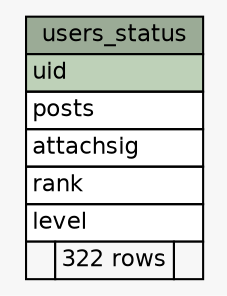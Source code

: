 // dot 2.38.0 on Mac OS X 10.9.4
// SchemaSpy rev 590
digraph "users_status" {
  graph [
    rankdir="RL"
    bgcolor="#f7f7f7"
    nodesep="0.18"
    ranksep="0.46"
    fontname="Helvetica"
    fontsize="11"
  ];
  node [
    fontname="Helvetica"
    fontsize="11"
    shape="plaintext"
  ];
  edge [
    arrowsize="0.8"
  ];
  "users_status" [
    label=<
    <TABLE BORDER="0" CELLBORDER="1" CELLSPACING="0" BGCOLOR="#ffffff">
      <TR><TD COLSPAN="3" BGCOLOR="#9bab96" ALIGN="CENTER">users_status</TD></TR>
      <TR><TD PORT="uid" COLSPAN="3" BGCOLOR="#bed1b8" ALIGN="LEFT">uid</TD></TR>
      <TR><TD PORT="posts" COLSPAN="3" ALIGN="LEFT">posts</TD></TR>
      <TR><TD PORT="attachsig" COLSPAN="3" ALIGN="LEFT">attachsig</TD></TR>
      <TR><TD PORT="rank" COLSPAN="3" ALIGN="LEFT">rank</TD></TR>
      <TR><TD PORT="level" COLSPAN="3" ALIGN="LEFT">level</TD></TR>
      <TR><TD ALIGN="LEFT" BGCOLOR="#f7f7f7">  </TD><TD ALIGN="RIGHT" BGCOLOR="#f7f7f7">322 rows</TD><TD ALIGN="RIGHT" BGCOLOR="#f7f7f7">  </TD></TR>
    </TABLE>>
    URL="tables/users_status.html"
    tooltip="users_status"
  ];
}
